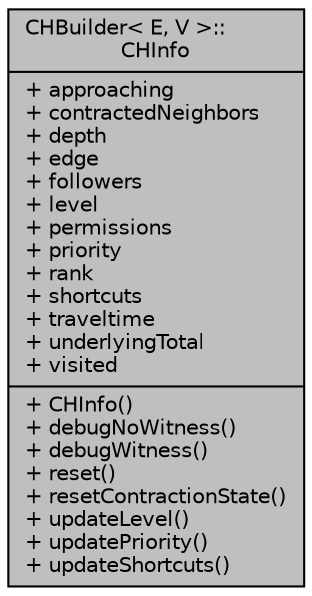 digraph "CHBuilder&lt; E, V &gt;::CHInfo"
{
  edge [fontname="Helvetica",fontsize="10",labelfontname="Helvetica",labelfontsize="10"];
  node [fontname="Helvetica",fontsize="10",shape=record];
  Node1 [label="{CHBuilder\< E, V \>::\lCHInfo\n|+ approaching\l+ contractedNeighbors\l+ depth\l+ edge\l+ followers\l+ level\l+ permissions\l+ priority\l+ rank\l+ shortcuts\l+ traveltime\l+ underlyingTotal\l+ visited\l|+ CHInfo()\l+ debugNoWitness()\l+ debugWitness()\l+ reset()\l+ resetContractionState()\l+ updateLevel()\l+ updatePriority()\l+ updateShortcuts()\l}",height=0.2,width=0.4,color="black", fillcolor="grey75", style="filled", fontcolor="black"];
}
